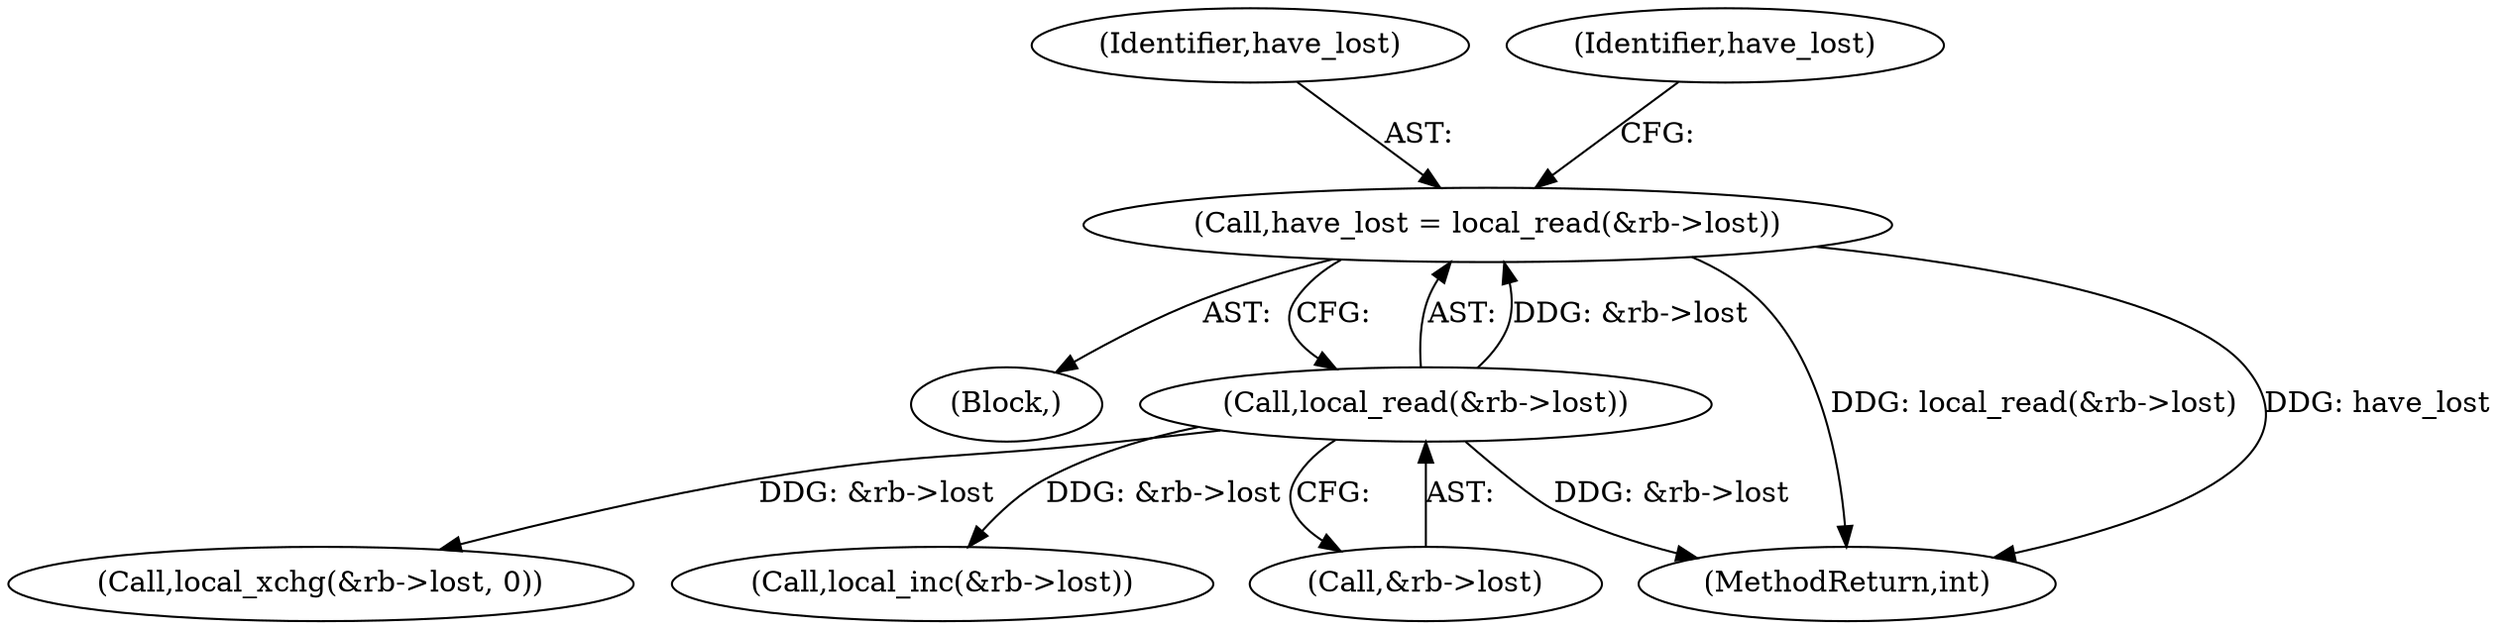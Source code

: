 digraph "0_linux_a8b0ca17b80e92faab46ee7179ba9e99ccb61233_68@API" {
"1000162" [label="(Call,have_lost = local_read(&rb->lost))"];
"1000164" [label="(Call,local_read(&rb->lost))"];
"1000163" [label="(Identifier,have_lost)"];
"1000162" [label="(Call,have_lost = local_read(&rb->lost))"];
"1000347" [label="(Call,local_xchg(&rb->lost, 0))"];
"1000170" [label="(Identifier,have_lost)"];
"1000108" [label="(Block,)"];
"1000364" [label="(Call,local_inc(&rb->lost))"];
"1000165" [label="(Call,&rb->lost)"];
"1000164" [label="(Call,local_read(&rb->lost))"];
"1000376" [label="(MethodReturn,int)"];
"1000162" -> "1000108"  [label="AST: "];
"1000162" -> "1000164"  [label="CFG: "];
"1000163" -> "1000162"  [label="AST: "];
"1000164" -> "1000162"  [label="AST: "];
"1000170" -> "1000162"  [label="CFG: "];
"1000162" -> "1000376"  [label="DDG: local_read(&rb->lost)"];
"1000162" -> "1000376"  [label="DDG: have_lost"];
"1000164" -> "1000162"  [label="DDG: &rb->lost"];
"1000164" -> "1000165"  [label="CFG: "];
"1000165" -> "1000164"  [label="AST: "];
"1000164" -> "1000376"  [label="DDG: &rb->lost"];
"1000164" -> "1000347"  [label="DDG: &rb->lost"];
"1000164" -> "1000364"  [label="DDG: &rb->lost"];
}
